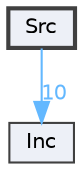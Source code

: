 digraph "Src"
{
 // LATEX_PDF_SIZE
  bgcolor="transparent";
  edge [fontname=Helvetica,fontsize=10,labelfontname=Helvetica,labelfontsize=10];
  node [fontname=Helvetica,fontsize=10,shape=box,height=0.2,width=0.4];
  compound=true
  dir_413f4e031a85da0d68269c6fd2f76e1c [label="Src", fillcolor="#edf0f7", color="grey25", style="filled,bold", URL="dir_413f4e031a85da0d68269c6fd2f76e1c.html",tooltip=""];
  dir_f93dfce691d792349f1c14ede440e2e6 [label="Inc", fillcolor="#edf0f7", color="grey25", style="filled", URL="dir_f93dfce691d792349f1c14ede440e2e6.html",tooltip=""];
  dir_413f4e031a85da0d68269c6fd2f76e1c->dir_f93dfce691d792349f1c14ede440e2e6 [headlabel="10", labeldistance=1.5 headhref="dir_000003_000001.html" color="steelblue1" fontcolor="steelblue1"];
}
